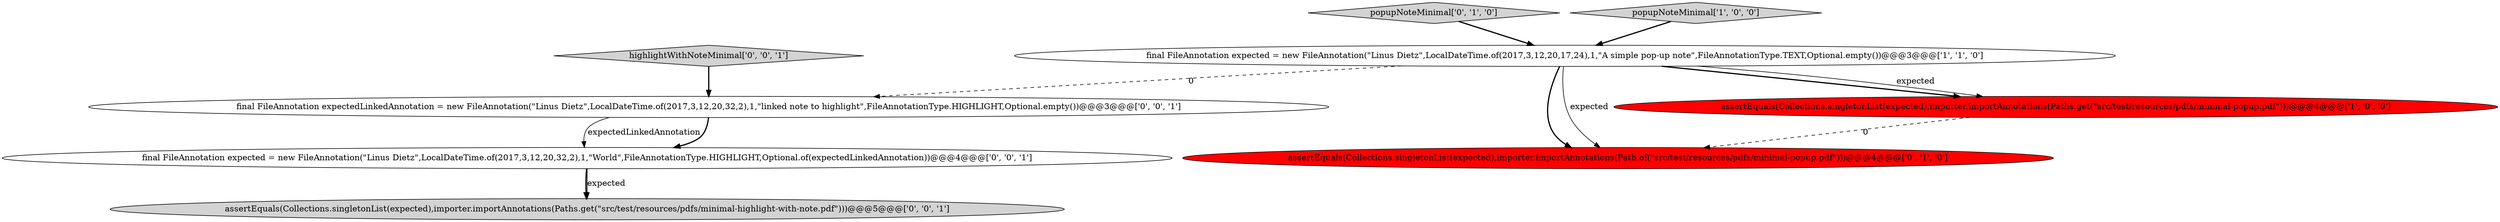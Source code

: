 digraph {
3 [style = filled, label = "assertEquals(Collections.singletonList(expected),importer.importAnnotations(Path.of(\"src/test/resources/pdfs/minimal-popup.pdf\")))@@@4@@@['0', '1', '0']", fillcolor = red, shape = ellipse image = "AAA1AAABBB2BBB"];
4 [style = filled, label = "popupNoteMinimal['0', '1', '0']", fillcolor = lightgray, shape = diamond image = "AAA0AAABBB2BBB"];
8 [style = filled, label = "final FileAnnotation expectedLinkedAnnotation = new FileAnnotation(\"Linus Dietz\",LocalDateTime.of(2017,3,12,20,32,2),1,\"linked note to highlight\",FileAnnotationType.HIGHLIGHT,Optional.empty())@@@3@@@['0', '0', '1']", fillcolor = white, shape = ellipse image = "AAA0AAABBB3BBB"];
0 [style = filled, label = "popupNoteMinimal['1', '0', '0']", fillcolor = lightgray, shape = diamond image = "AAA0AAABBB1BBB"];
1 [style = filled, label = "final FileAnnotation expected = new FileAnnotation(\"Linus Dietz\",LocalDateTime.of(2017,3,12,20,17,24),1,\"A simple pop-up note\",FileAnnotationType.TEXT,Optional.empty())@@@3@@@['1', '1', '0']", fillcolor = white, shape = ellipse image = "AAA0AAABBB1BBB"];
6 [style = filled, label = "assertEquals(Collections.singletonList(expected),importer.importAnnotations(Paths.get(\"src/test/resources/pdfs/minimal-highlight-with-note.pdf\")))@@@5@@@['0', '0', '1']", fillcolor = lightgray, shape = ellipse image = "AAA0AAABBB3BBB"];
5 [style = filled, label = "final FileAnnotation expected = new FileAnnotation(\"Linus Dietz\",LocalDateTime.of(2017,3,12,20,32,2),1,\"World\",FileAnnotationType.HIGHLIGHT,Optional.of(expectedLinkedAnnotation))@@@4@@@['0', '0', '1']", fillcolor = white, shape = ellipse image = "AAA0AAABBB3BBB"];
7 [style = filled, label = "highlightWithNoteMinimal['0', '0', '1']", fillcolor = lightgray, shape = diamond image = "AAA0AAABBB3BBB"];
2 [style = filled, label = "assertEquals(Collections.singletonList(expected),importer.importAnnotations(Paths.get(\"src/test/resources/pdfs/minimal-popup.pdf\")))@@@4@@@['1', '0', '0']", fillcolor = red, shape = ellipse image = "AAA1AAABBB1BBB"];
1->3 [style = bold, label=""];
1->8 [style = dashed, label="0"];
1->2 [style = bold, label=""];
8->5 [style = solid, label="expectedLinkedAnnotation"];
4->1 [style = bold, label=""];
5->6 [style = bold, label=""];
8->5 [style = bold, label=""];
2->3 [style = dashed, label="0"];
7->8 [style = bold, label=""];
1->2 [style = solid, label="expected"];
0->1 [style = bold, label=""];
5->6 [style = solid, label="expected"];
1->3 [style = solid, label="expected"];
}
